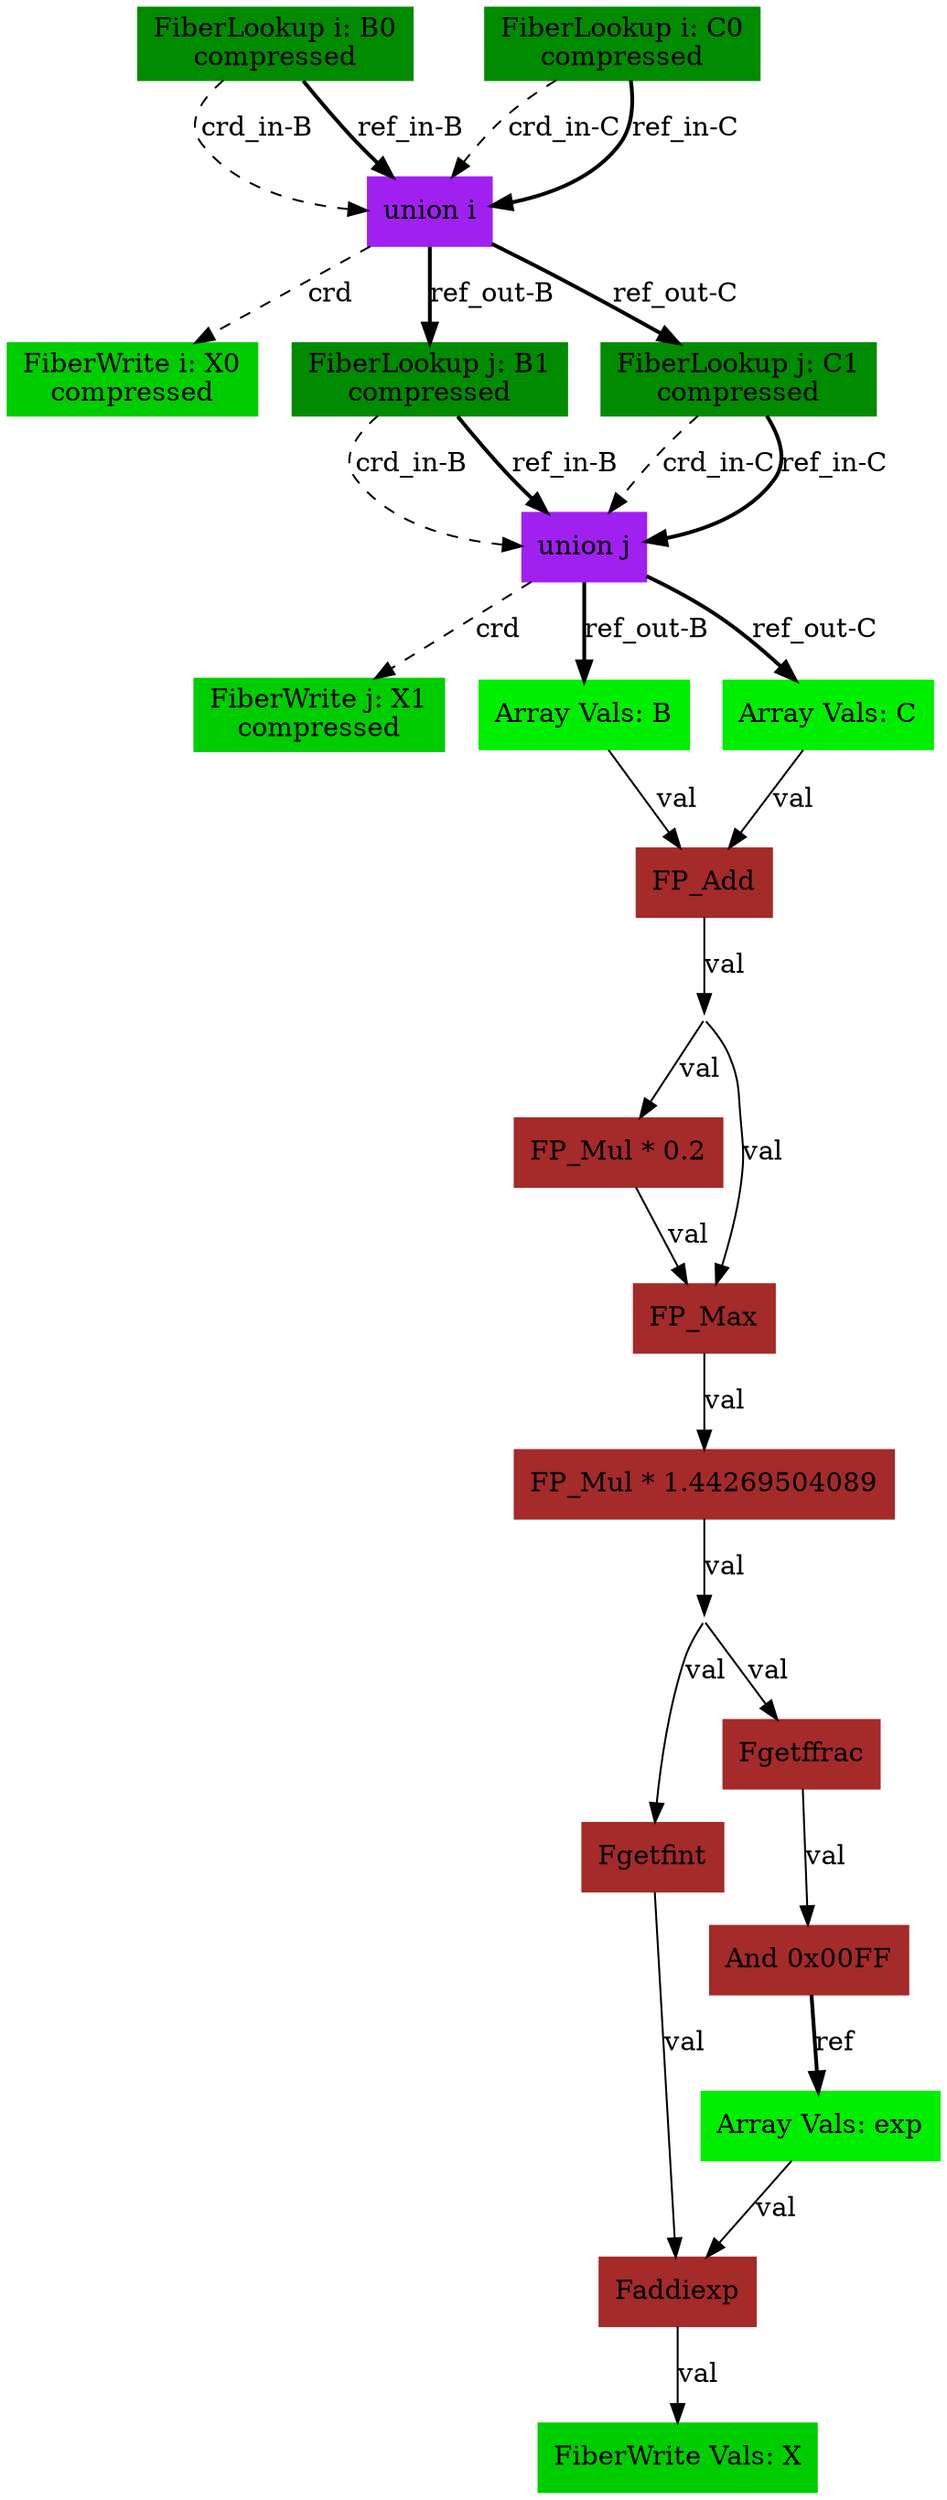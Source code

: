 digraph SAM {
    comment="X=ss01,B=ss01,C=ss01"
    10 [comment="type=fiberlookup,index=i,tensor=B,mode=0,format=compressed,src=true,root=true" label="FiberLookup i: B0\ncompressed" color=green4 shape=box style=filled type="fiberlookup" index="i" tensor="B" mode="0" format="compressed" src="true" root="true"]
    9 [comment="type=union,index=i" label="union i" color=purple shape=box style=filled type="union" index="i"]
    2 [comment="type=fiberwrite,index=i,tensor=X,mode=0,format=compressed,segsize=2,crdsize=B0_dim,sink=true" label="FiberWrite i: X0\ncompressed" color=green3 shape=box style=filled type="fiberwrite" index="i" tensor="X" mode="0" format="compressed" segsize="2" crdsize="B0_dim" sink="true"]
    7 [comment="type=fiberlookup,index=j,tensor=B,mode=1,format=compressed,src=true,root=false" label="FiberLookup j: B1\ncompressed" color=green4 shape=box style=filled type="fiberlookup" index="j" tensor="B" mode="1" format="compressed" src="true" root="false"]
    6 [comment="type=union,index=j" label="union j" color=purple shape=box style=filled type="union" index="j"]
    1 [comment="type=fiberwrite,index=j,tensor=X,mode=1,format=compressed,segsize=B0_dim+1,crdsize=B0_dim*B1_dim,sink=true" label="FiberWrite j: X1\ncompressed" color=green3 shape=box style=filled type="fiberwrite" index="j" tensor="X" mode="1" format="compressed" segsize="B0_dim+1" crdsize="B0_dim*B1_dim" sink="true"]
    4 [comment="type=arrayvals,tensor=B" label="Array Vals: B" color=green2 shape=box style=filled type="arrayvals" tensor="B"]
    3 [comment="type=fp_add" label="FP_Add" color=brown shape=box style=filled type="fp_add"]
    12 [comment="broadcast" shape=point style=invis type="broadcast"]
    13 [comment="type=fp_mul,rb_const=0.2" label="FP_Mul * 0.2" color=brown shape=box style=filled type="fp_mul" rb_const="0.2"]
    14 [comment="type=fp_max" label="FP_Max" color=brown shape=box style=filled type="fp_max"]
    15 [comment="type=fp_mul,rb_const=1.44269504089" label="FP_Mul * 1.44269504089" color=brown shape=box style=filled type="fp_mul" rb_const="1.44269504089"]
    16 [comment="type=broadcast" shape=point style=invis type="broadcast"]
    17 [comment="type=fgetfint" label="Fgetfint" color=brown shape=box style=filled type="fgetfint"]
    18 [comment="type=fgetffrac" label="Fgetffrac" color=brown shape=box style=filled type="fgetffrac"]
    19 [comment="type=and,rb_const=255" label="And 0x00FF" color=brown shape=box style=filled type="and" rb_const="255"]
    20 [comment="type=faddiexp" label="Faddiexp" color=brown shape=box style=filled type="faddiexp"]
    21 [comment="type=arrayvals,tensor=exp" label="Array Vals: exp" color=green2 shape=box style=filled type="arrayvals" tensor="exp"]
    0 [comment="type=fiberwrite,mode=vals,tensor=X,size=1*B0_dim*B1_dim,sink=true" label="FiberWrite Vals: X" color=green3 shape=box style=filled type="fiberwrite" tensor="X" mode="vals" size="1*B0_dim*B1_dim" sink="true"]
    5 [comment="type=arrayvals,tensor=C" label="Array Vals: C" color=green2 shape=box style=filled type="arrayvals" tensor="C"]
    8 [comment="type=fiberlookup,index=j,tensor=C,mode=1,format=compressed,src=true,root=false" label="FiberLookup j: C1\ncompressed" color=green4 shape=box style=filled type="fiberlookup" index="j" tensor="C" mode="1" format="compressed" src="true" root="false"]
    11 [comment="type=fiberlookup,index=i,tensor=C,mode=0,format=compressed,src=true,root=true" label="FiberLookup i: C0\ncompressed" color=green4 shape=box style=filled type="fiberlookup" index="i" tensor="C" mode="0" format="compressed" src="true" root="true"]
    10 -> 9 [label="crd_in-B" style=dashed type="crd" comment="in-B"]
    9 -> 2 [label="crd" style=dashed type="crd"]
    9 -> 7 [label="ref_out-B" style=bold type="ref" comment="out-B"]
    7 -> 6 [label="crd_in-B" style=dashed type="crd" comment="in-B"]
    6 -> 1 [label="crd" style=dashed type="crd"]
    6 -> 4 [label="ref_out-B" style=bold type="ref" comment="out-B"]
    4 -> 3 [label="val" type="val"]
    3 -> 12 [label="val" type="val"]
    12 -> 13 [label="val" type="val"]
    12 -> 14 [label="val" type="val"]
    13 -> 14 [label="val" type="val"]
    14 -> 15 [label="val" type="val"]
    15 -> 16 [label="val" type="val"]
    16 -> 17 [label="val" type="val"]
    16 -> 18 [label="val" type="val"]
    18 -> 19 [label="val" type="val"]
    19 -> 21 [label="ref" style=bold type="ref"]
    21 -> 20 [label="val" type="val" comment="fp"]
    17 -> 20 [label="val" type="val" comment="exp"]
    20 -> 0 [label="val" type="val"]
    6 -> 5 [label="ref_out-C" style=bold type="ref" comment="out-C"]
    5 -> 3 [label="val" type="val"]
    7 -> 6 [label="ref_in-B" style=bold type="ref" comment="in-B"]
    9 -> 8 [label="ref_out-C" style=bold type="ref" comment="out-C"]
    8 -> 6 [label="crd_in-C" style=dashed type="crd" comment="in-C"]
    8 -> 6 [label="ref_in-C" style=bold type="ref" comment="in-C"]
    10 -> 9 [label="ref_in-B" style=bold type="ref" comment="in-B"]
    11 -> 9 [label="crd_in-C" style=dashed type="crd" comment="in-C"]
    11 -> 9 [label="ref_in-C" style=bold type="ref" comment="in-C"]
}
